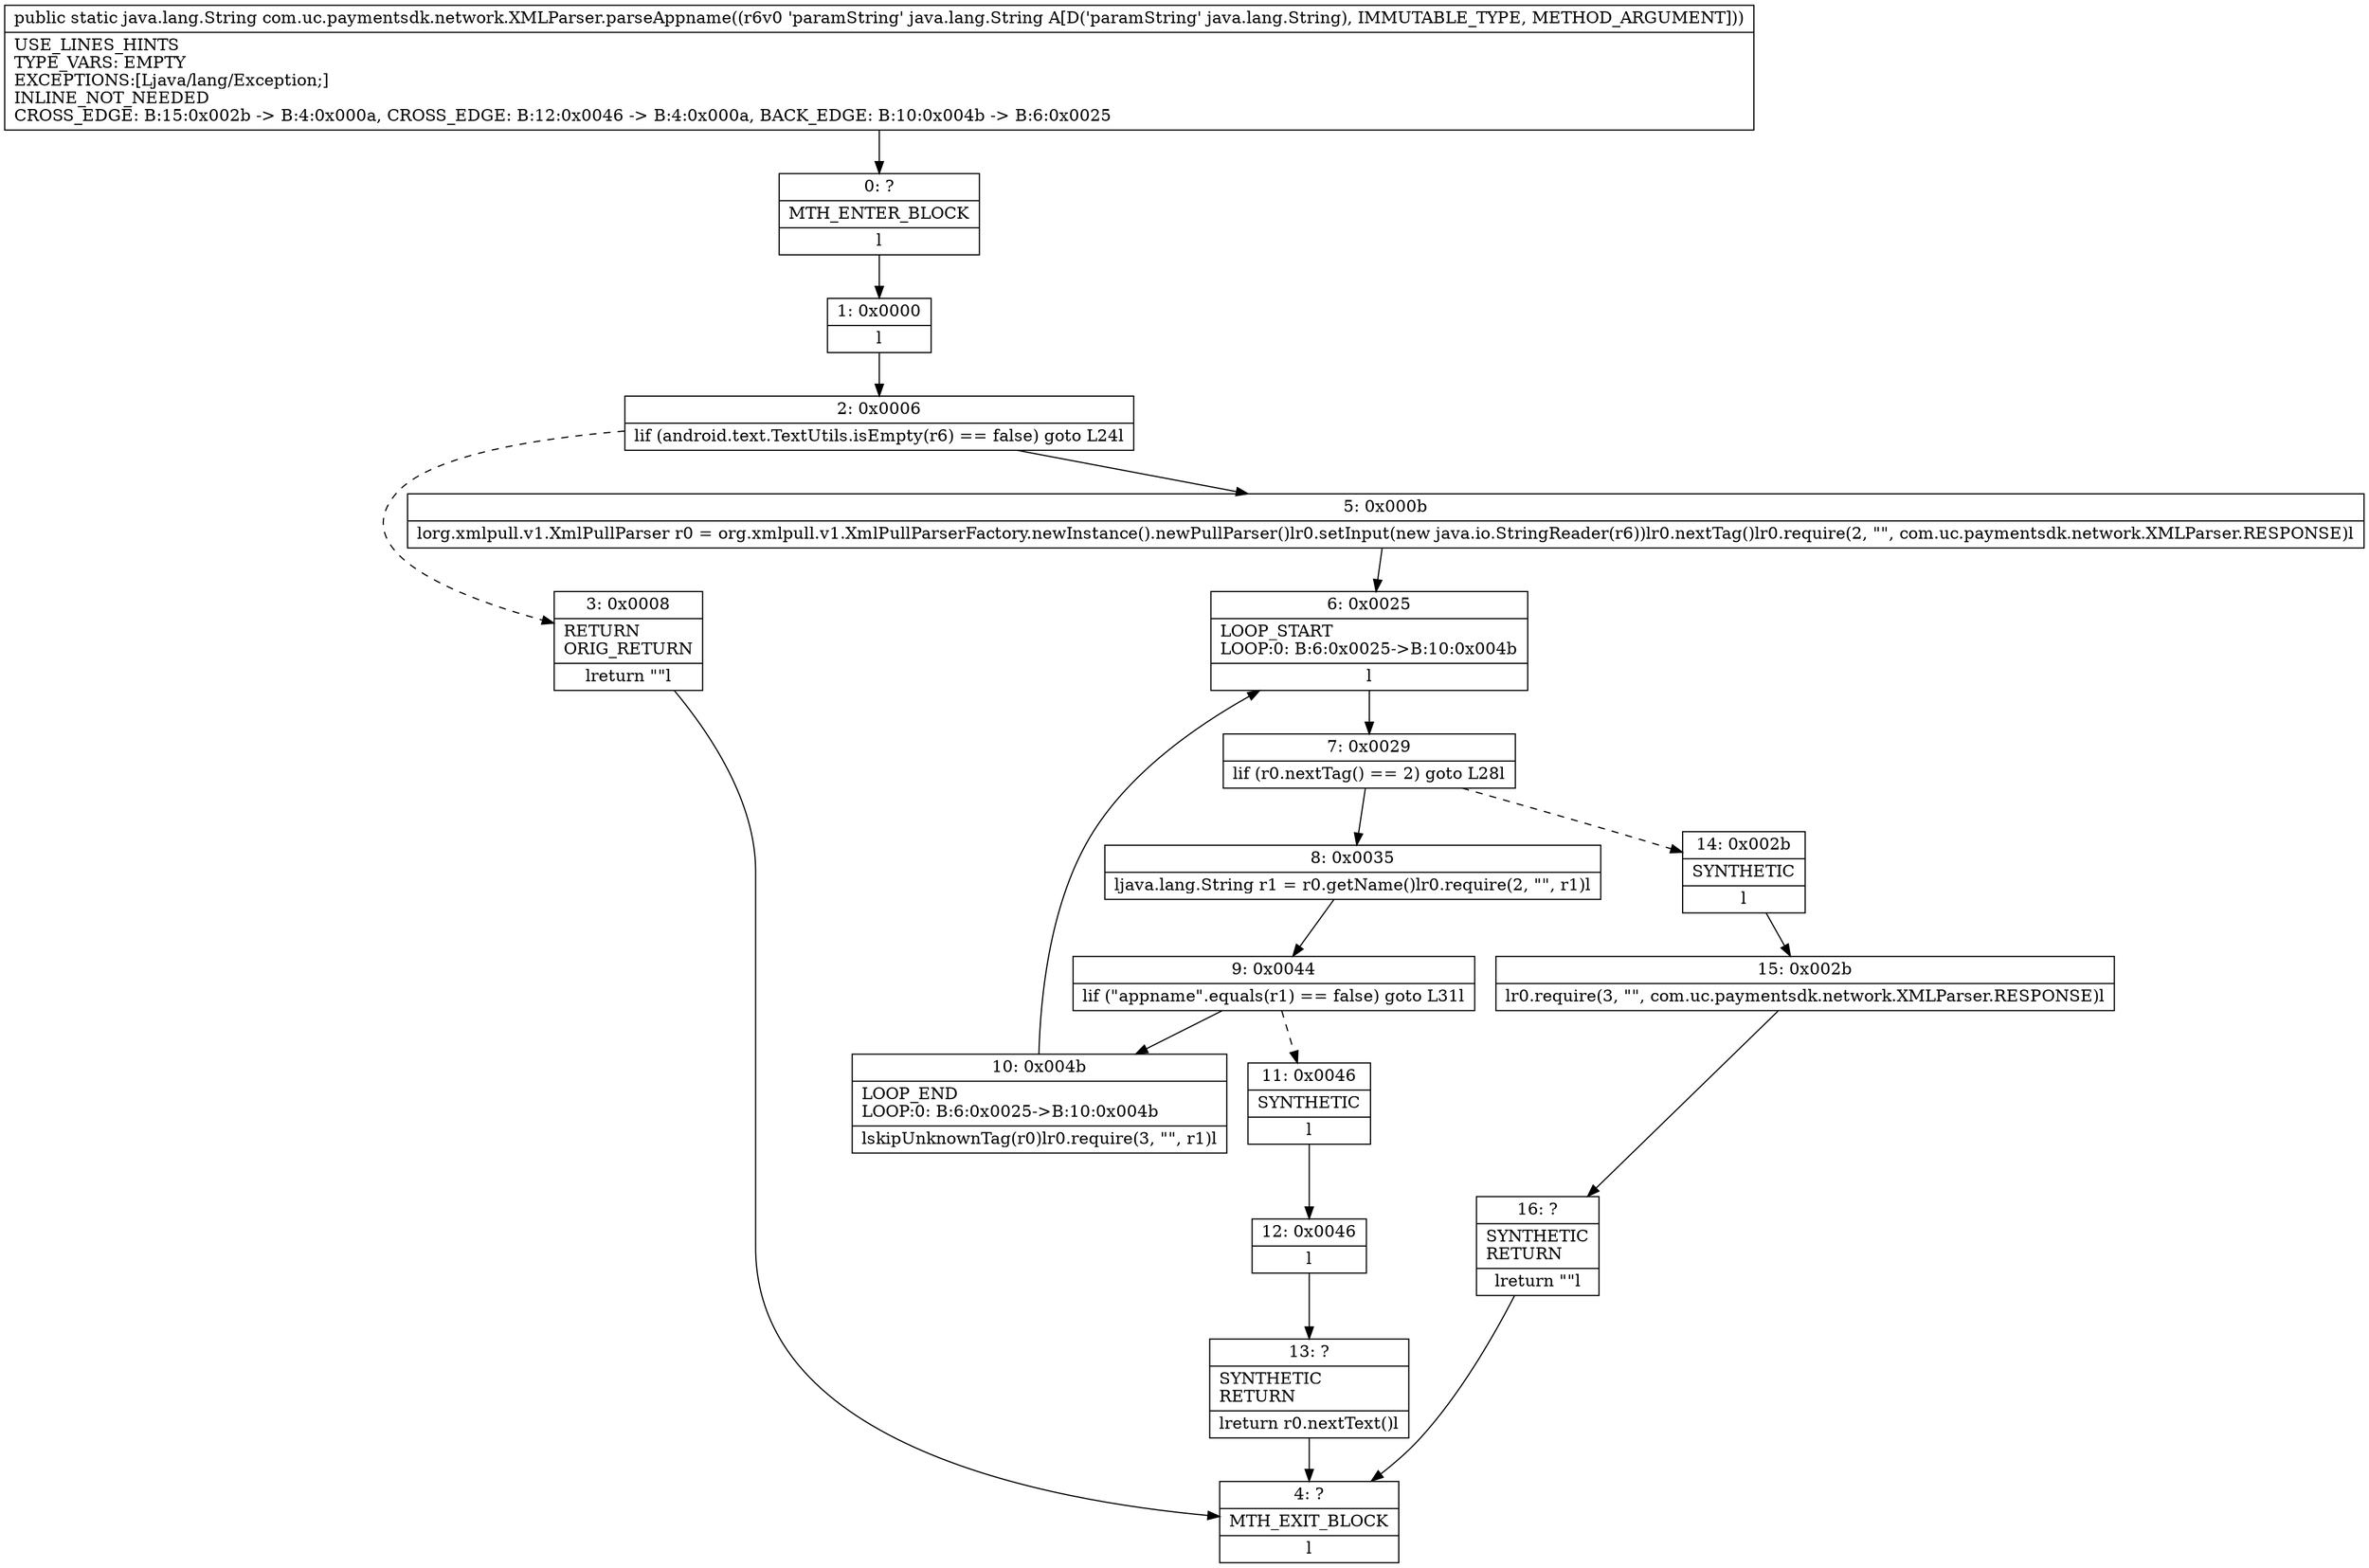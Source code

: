 digraph "CFG forcom.uc.paymentsdk.network.XMLParser.parseAppname(Ljava\/lang\/String;)Ljava\/lang\/String;" {
Node_0 [shape=record,label="{0\:\ ?|MTH_ENTER_BLOCK\l|l}"];
Node_1 [shape=record,label="{1\:\ 0x0000|l}"];
Node_2 [shape=record,label="{2\:\ 0x0006|lif (android.text.TextUtils.isEmpty(r6) == false) goto L24l}"];
Node_3 [shape=record,label="{3\:\ 0x0008|RETURN\lORIG_RETURN\l|lreturn \"\"l}"];
Node_4 [shape=record,label="{4\:\ ?|MTH_EXIT_BLOCK\l|l}"];
Node_5 [shape=record,label="{5\:\ 0x000b|lorg.xmlpull.v1.XmlPullParser r0 = org.xmlpull.v1.XmlPullParserFactory.newInstance().newPullParser()lr0.setInput(new java.io.StringReader(r6))lr0.nextTag()lr0.require(2, \"\", com.uc.paymentsdk.network.XMLParser.RESPONSE)l}"];
Node_6 [shape=record,label="{6\:\ 0x0025|LOOP_START\lLOOP:0: B:6:0x0025\-\>B:10:0x004b\l|l}"];
Node_7 [shape=record,label="{7\:\ 0x0029|lif (r0.nextTag() == 2) goto L28l}"];
Node_8 [shape=record,label="{8\:\ 0x0035|ljava.lang.String r1 = r0.getName()lr0.require(2, \"\", r1)l}"];
Node_9 [shape=record,label="{9\:\ 0x0044|lif (\"appname\".equals(r1) == false) goto L31l}"];
Node_10 [shape=record,label="{10\:\ 0x004b|LOOP_END\lLOOP:0: B:6:0x0025\-\>B:10:0x004b\l|lskipUnknownTag(r0)lr0.require(3, \"\", r1)l}"];
Node_11 [shape=record,label="{11\:\ 0x0046|SYNTHETIC\l|l}"];
Node_12 [shape=record,label="{12\:\ 0x0046|l}"];
Node_13 [shape=record,label="{13\:\ ?|SYNTHETIC\lRETURN\l|lreturn r0.nextText()l}"];
Node_14 [shape=record,label="{14\:\ 0x002b|SYNTHETIC\l|l}"];
Node_15 [shape=record,label="{15\:\ 0x002b|lr0.require(3, \"\", com.uc.paymentsdk.network.XMLParser.RESPONSE)l}"];
Node_16 [shape=record,label="{16\:\ ?|SYNTHETIC\lRETURN\l|lreturn \"\"l}"];
MethodNode[shape=record,label="{public static java.lang.String com.uc.paymentsdk.network.XMLParser.parseAppname((r6v0 'paramString' java.lang.String A[D('paramString' java.lang.String), IMMUTABLE_TYPE, METHOD_ARGUMENT]))  | USE_LINES_HINTS\lTYPE_VARS: EMPTY\lEXCEPTIONS:[Ljava\/lang\/Exception;]\lINLINE_NOT_NEEDED\lCROSS_EDGE: B:15:0x002b \-\> B:4:0x000a, CROSS_EDGE: B:12:0x0046 \-\> B:4:0x000a, BACK_EDGE: B:10:0x004b \-\> B:6:0x0025\l}"];
MethodNode -> Node_0;
Node_0 -> Node_1;
Node_1 -> Node_2;
Node_2 -> Node_3[style=dashed];
Node_2 -> Node_5;
Node_3 -> Node_4;
Node_5 -> Node_6;
Node_6 -> Node_7;
Node_7 -> Node_8;
Node_7 -> Node_14[style=dashed];
Node_8 -> Node_9;
Node_9 -> Node_10;
Node_9 -> Node_11[style=dashed];
Node_10 -> Node_6;
Node_11 -> Node_12;
Node_12 -> Node_13;
Node_13 -> Node_4;
Node_14 -> Node_15;
Node_15 -> Node_16;
Node_16 -> Node_4;
}

